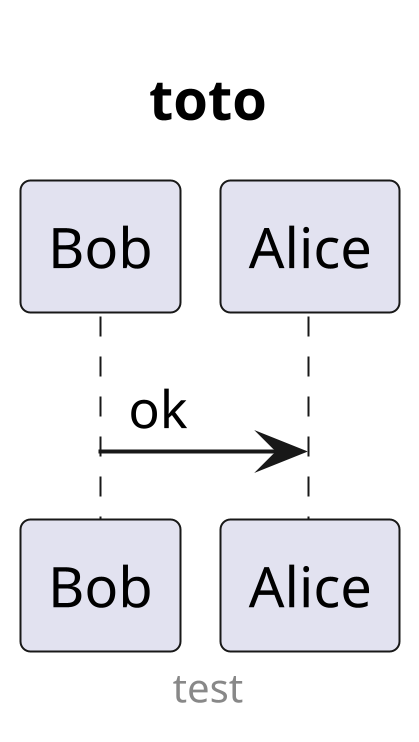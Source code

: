 {
  "sha1": "blmp0hfqrdfd40mxdou6miaubjv6uvh",
  "insertion": {
    "when": "2024-05-30T20:48:22.114Z",
    "user": "plantuml@gmail.com"
  }
}
@startuml
Title toto
Bob -> Alice : ok
footer test
scale 4
@enduml
